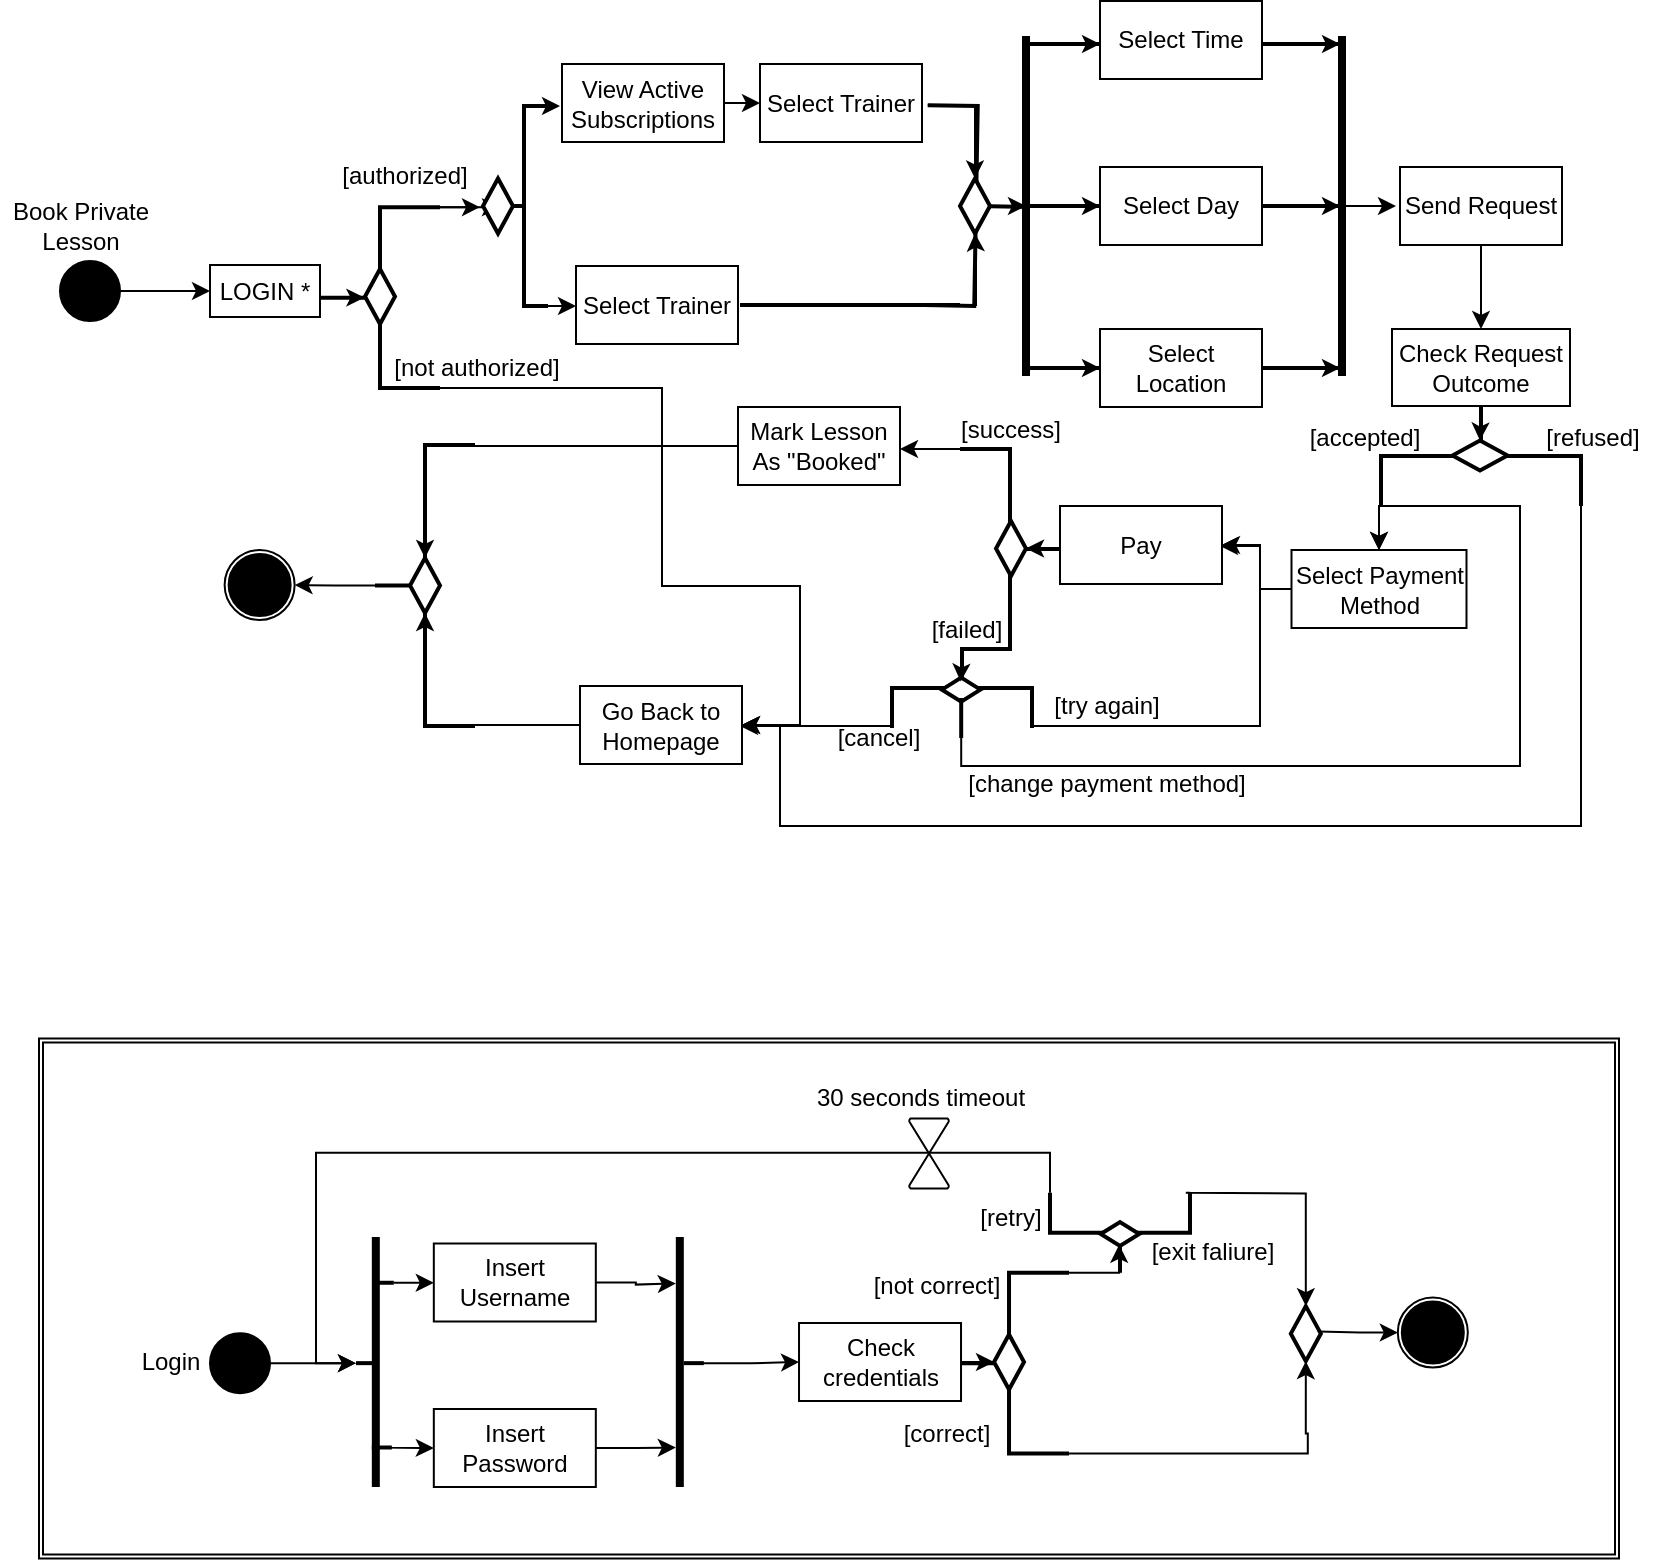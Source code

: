 <mxfile version="15.5.9" type="device"><diagram id="rHmSz1pbe5-wDQ74D6K8" name="Page-1"><mxGraphModel dx="1278" dy="539" grid="1" gridSize="10" guides="1" tooltips="1" connect="1" arrows="1" fold="1" page="1" pageScale="1" pageWidth="827" pageHeight="1169" math="0" shadow="0"><root><mxCell id="0"/><mxCell id="1" parent="0"/><mxCell id="dUTJIoX-e0hbmsVKS1jx-4" value="" style="edgeStyle=orthogonalEdgeStyle;rounded=0;orthogonalLoop=1;jettySize=auto;html=1;" edge="1" parent="1" source="dUTJIoX-e0hbmsVKS1jx-2" target="dUTJIoX-e0hbmsVKS1jx-3"><mxGeometry relative="1" as="geometry"/></mxCell><mxCell id="dUTJIoX-e0hbmsVKS1jx-2" value="" style="ellipse;shape=doubleEllipse;whiteSpace=wrap;html=1;aspect=fixed;fillColor=#000000;" vertex="1" parent="1"><mxGeometry x="30" y="277.5" width="30" height="30" as="geometry"/></mxCell><mxCell id="dUTJIoX-e0hbmsVKS1jx-3" value="LOGIN *" style="whiteSpace=wrap;html=1;fillColor=#FFFFFF;" vertex="1" parent="1"><mxGeometry x="105" y="279.5" width="55" height="26" as="geometry"/></mxCell><mxCell id="dUTJIoX-e0hbmsVKS1jx-5" value="Book Private&lt;br&gt;Lesson" style="text;html=1;align=center;verticalAlign=middle;resizable=0;points=[];autosize=1;strokeColor=none;fillColor=none;" vertex="1" parent="1"><mxGeometry y="245" width="80" height="30" as="geometry"/></mxCell><mxCell id="dUTJIoX-e0hbmsVKS1jx-127" style="edgeStyle=orthogonalEdgeStyle;rounded=0;orthogonalLoop=1;jettySize=auto;html=1;exitX=1;exitY=0;exitDx=0;exitDy=0;exitPerimeter=0;entryX=0;entryY=0.5;entryDx=0;entryDy=0;entryPerimeter=0;" edge="1" parent="1" source="dUTJIoX-e0hbmsVKS1jx-6" target="dUTJIoX-e0hbmsVKS1jx-20"><mxGeometry relative="1" as="geometry"/></mxCell><mxCell id="dUTJIoX-e0hbmsVKS1jx-129" style="edgeStyle=orthogonalEdgeStyle;rounded=0;orthogonalLoop=1;jettySize=auto;html=1;exitX=1;exitY=0;exitDx=0;exitDy=0;exitPerimeter=0;" edge="1" parent="1" source="dUTJIoX-e0hbmsVKS1jx-6"><mxGeometry relative="1" as="geometry"><mxPoint x="240" y="250.0" as="targetPoint"/></mxGeometry></mxCell><mxCell id="dUTJIoX-e0hbmsVKS1jx-6" value="" style="strokeWidth=2;html=1;shape=mxgraph.flowchart.annotation_2;align=left;labelPosition=right;pointerEvents=1;fillColor=#FFFFFF;" vertex="1" parent="1"><mxGeometry x="160" y="250.63" width="60" height="90.37" as="geometry"/></mxCell><mxCell id="dUTJIoX-e0hbmsVKS1jx-12" value="" style="strokeWidth=2;html=1;shape=mxgraph.flowchart.decision;whiteSpace=wrap;fillColor=#FFFFFF;" vertex="1" parent="1"><mxGeometry x="182.5" y="281.5" width="15" height="27.5" as="geometry"/></mxCell><mxCell id="dUTJIoX-e0hbmsVKS1jx-15" value="[not authorized]" style="text;html=1;align=center;verticalAlign=middle;resizable=0;points=[];autosize=1;strokeColor=none;fillColor=none;" vertex="1" parent="1"><mxGeometry x="188" y="320.75" width="100" height="20" as="geometry"/></mxCell><mxCell id="dUTJIoX-e0hbmsVKS1jx-16" value="[authorized]" style="text;html=1;align=center;verticalAlign=middle;resizable=0;points=[];autosize=1;strokeColor=none;fillColor=none;" vertex="1" parent="1"><mxGeometry x="161.5" y="225" width="80" height="20" as="geometry"/></mxCell><mxCell id="dUTJIoX-e0hbmsVKS1jx-25" style="edgeStyle=orthogonalEdgeStyle;rounded=0;orthogonalLoop=1;jettySize=auto;html=1;exitX=1;exitY=0.5;exitDx=0;exitDy=0;" edge="1" parent="1" source="dUTJIoX-e0hbmsVKS1jx-19"><mxGeometry relative="1" as="geometry"><mxPoint x="380" y="199" as="targetPoint"/></mxGeometry></mxCell><mxCell id="dUTJIoX-e0hbmsVKS1jx-19" value="View Active Subscriptions" style="whiteSpace=wrap;html=1;fillColor=#FFFFFF;" vertex="1" parent="1"><mxGeometry x="281" y="179" width="81" height="39" as="geometry"/></mxCell><mxCell id="dUTJIoX-e0hbmsVKS1jx-69" style="edgeStyle=orthogonalEdgeStyle;rounded=0;orthogonalLoop=1;jettySize=auto;html=1;exitX=1;exitY=1;exitDx=0;exitDy=0;exitPerimeter=0;entryX=0;entryY=0.5;entryDx=0;entryDy=0;" edge="1" parent="1" source="dUTJIoX-e0hbmsVKS1jx-20" target="dUTJIoX-e0hbmsVKS1jx-24"><mxGeometry relative="1" as="geometry"/></mxCell><mxCell id="dUTJIoX-e0hbmsVKS1jx-70" style="edgeStyle=orthogonalEdgeStyle;rounded=0;orthogonalLoop=1;jettySize=auto;html=1;exitX=1;exitY=0;exitDx=0;exitDy=0;exitPerimeter=0;" edge="1" parent="1" source="dUTJIoX-e0hbmsVKS1jx-20"><mxGeometry relative="1" as="geometry"><mxPoint x="280" y="200" as="targetPoint"/></mxGeometry></mxCell><mxCell id="dUTJIoX-e0hbmsVKS1jx-20" value="" style="strokeWidth=2;html=1;shape=mxgraph.flowchart.annotation_2;align=left;labelPosition=right;pointerEvents=1;fillColor=#FFFFFF;" vertex="1" parent="1"><mxGeometry x="250" y="200" width="24" height="100" as="geometry"/></mxCell><mxCell id="dUTJIoX-e0hbmsVKS1jx-23" value="" style="strokeWidth=2;html=1;shape=mxgraph.flowchart.decision;whiteSpace=wrap;fillColor=#FFFFFF;" vertex="1" parent="1"><mxGeometry x="241.5" y="236.25" width="15" height="27.5" as="geometry"/></mxCell><mxCell id="dUTJIoX-e0hbmsVKS1jx-24" value="Select Trainer" style="whiteSpace=wrap;html=1;fillColor=#FFFFFF;" vertex="1" parent="1"><mxGeometry x="288" y="280" width="81" height="39" as="geometry"/></mxCell><mxCell id="dUTJIoX-e0hbmsVKS1jx-27" value="Select Trainer" style="whiteSpace=wrap;html=1;fillColor=#FFFFFF;" vertex="1" parent="1"><mxGeometry x="380" y="179" width="81" height="39" as="geometry"/></mxCell><mxCell id="dUTJIoX-e0hbmsVKS1jx-98" style="edgeStyle=orthogonalEdgeStyle;rounded=0;orthogonalLoop=1;jettySize=auto;html=1;exitX=0.75;exitY=0.5;exitDx=0;exitDy=0;exitPerimeter=0;entryX=0.5;entryY=1;entryDx=0;entryDy=0;entryPerimeter=0;" edge="1" parent="1" source="dUTJIoX-e0hbmsVKS1jx-30" target="dUTJIoX-e0hbmsVKS1jx-32"><mxGeometry relative="1" as="geometry"><Array as="points"><mxPoint x="488" y="300"/><mxPoint x="488" y="275"/></Array></mxGeometry></mxCell><mxCell id="dUTJIoX-e0hbmsVKS1jx-30" value="" style="line;strokeWidth=2;html=1;fillColor=#FFFFFF;" vertex="1" parent="1"><mxGeometry x="370" y="294.5" width="110" height="10" as="geometry"/></mxCell><mxCell id="dUTJIoX-e0hbmsVKS1jx-96" style="edgeStyle=orthogonalEdgeStyle;rounded=0;orthogonalLoop=1;jettySize=auto;html=1;exitX=1;exitY=1;exitDx=0;exitDy=0;exitPerimeter=0;entryX=0.5;entryY=0;entryDx=0;entryDy=0;entryPerimeter=0;" edge="1" parent="1" source="dUTJIoX-e0hbmsVKS1jx-31" target="dUTJIoX-e0hbmsVKS1jx-32"><mxGeometry relative="1" as="geometry"><Array as="points"><mxPoint x="488" y="200"/></Array></mxGeometry></mxCell><mxCell id="dUTJIoX-e0hbmsVKS1jx-31" value="" style="strokeWidth=2;html=1;shape=mxgraph.flowchart.annotation_2;align=left;labelPosition=right;pointerEvents=1;fillColor=#FFFFFF;rotation=-179;" vertex="1" parent="1"><mxGeometry x="463" y="200" width="50" height="100" as="geometry"/></mxCell><mxCell id="dUTJIoX-e0hbmsVKS1jx-46" style="edgeStyle=orthogonalEdgeStyle;rounded=0;orthogonalLoop=1;jettySize=auto;html=1;exitX=1;exitY=0.5;exitDx=0;exitDy=0;exitPerimeter=0;entryX=0;entryY=0.5;entryDx=0;entryDy=0;entryPerimeter=0;" edge="1" parent="1" source="dUTJIoX-e0hbmsVKS1jx-32" target="dUTJIoX-e0hbmsVKS1jx-31"><mxGeometry relative="1" as="geometry"/></mxCell><mxCell id="dUTJIoX-e0hbmsVKS1jx-32" value="" style="strokeWidth=2;html=1;shape=mxgraph.flowchart.decision;whiteSpace=wrap;fillColor=#FFFFFF;" vertex="1" parent="1"><mxGeometry x="480" y="236.25" width="15" height="27.5" as="geometry"/></mxCell><mxCell id="dUTJIoX-e0hbmsVKS1jx-33" value="" style="line;strokeWidth=4;direction=south;html=1;perimeter=backbonePerimeter;points=[];outlineConnect=0;fillColor=#FFFFFF;" vertex="1" parent="1"><mxGeometry x="508" y="165" width="10" height="170" as="geometry"/></mxCell><mxCell id="dUTJIoX-e0hbmsVKS1jx-36" value="" style="line;strokeWidth=2;html=1;fillColor=#FFFFFF;" vertex="1" parent="1"><mxGeometry x="511" y="164" width="39" height="10" as="geometry"/></mxCell><mxCell id="dUTJIoX-e0hbmsVKS1jx-37" value="" style="line;strokeWidth=2;html=1;fillColor=#FFFFFF;" vertex="1" parent="1"><mxGeometry x="511" y="326" width="39" height="10" as="geometry"/></mxCell><mxCell id="dUTJIoX-e0hbmsVKS1jx-38" value="" style="line;strokeWidth=2;html=1;fillColor=#FFFFFF;" vertex="1" parent="1"><mxGeometry x="514" y="245" width="36" height="10" as="geometry"/></mxCell><mxCell id="dUTJIoX-e0hbmsVKS1jx-39" value="Select Time" style="whiteSpace=wrap;html=1;fillColor=#FFFFFF;" vertex="1" parent="1"><mxGeometry x="550" y="147.5" width="81" height="39" as="geometry"/></mxCell><mxCell id="dUTJIoX-e0hbmsVKS1jx-183" style="edgeStyle=orthogonalEdgeStyle;rounded=0;orthogonalLoop=1;jettySize=auto;html=1;exitX=1;exitY=0.5;exitDx=0;exitDy=0;entryX=1;entryY=0.5;entryDx=0;entryDy=0;entryPerimeter=0;" edge="1" parent="1" source="dUTJIoX-e0hbmsVKS1jx-40" target="dUTJIoX-e0hbmsVKS1jx-43"><mxGeometry relative="1" as="geometry"/></mxCell><mxCell id="dUTJIoX-e0hbmsVKS1jx-40" value="Select Day" style="whiteSpace=wrap;html=1;fillColor=#FFFFFF;" vertex="1" parent="1"><mxGeometry x="550" y="230.5" width="81" height="39" as="geometry"/></mxCell><mxCell id="dUTJIoX-e0hbmsVKS1jx-182" style="edgeStyle=orthogonalEdgeStyle;rounded=0;orthogonalLoop=1;jettySize=auto;html=1;exitX=1;exitY=0.5;exitDx=0;exitDy=0;entryX=1;entryY=0.5;entryDx=0;entryDy=0;entryPerimeter=0;" edge="1" parent="1" source="dUTJIoX-e0hbmsVKS1jx-41" target="dUTJIoX-e0hbmsVKS1jx-44"><mxGeometry relative="1" as="geometry"/></mxCell><mxCell id="dUTJIoX-e0hbmsVKS1jx-41" value="Select&lt;br&gt;Location" style="whiteSpace=wrap;html=1;fillColor=#FFFFFF;" vertex="1" parent="1"><mxGeometry x="550" y="311.5" width="81" height="39" as="geometry"/></mxCell><mxCell id="dUTJIoX-e0hbmsVKS1jx-42" value="" style="line;strokeWidth=2;html=1;fillColor=#FFFFFF;" vertex="1" parent="1"><mxGeometry x="631" y="164" width="39" height="10" as="geometry"/></mxCell><mxCell id="dUTJIoX-e0hbmsVKS1jx-43" value="" style="line;strokeWidth=2;html=1;fillColor=#FFFFFF;" vertex="1" parent="1"><mxGeometry x="631" y="245" width="39" height="10" as="geometry"/></mxCell><mxCell id="dUTJIoX-e0hbmsVKS1jx-44" value="" style="line;strokeWidth=2;html=1;fillColor=#FFFFFF;" vertex="1" parent="1"><mxGeometry x="631" y="326" width="39" height="10" as="geometry"/></mxCell><mxCell id="dUTJIoX-e0hbmsVKS1jx-48" value="" style="edgeStyle=orthogonalEdgeStyle;rounded=0;orthogonalLoop=1;jettySize=auto;html=1;" edge="1" parent="1" source="dUTJIoX-e0hbmsVKS1jx-45"><mxGeometry relative="1" as="geometry"><mxPoint x="698" y="250" as="targetPoint"/></mxGeometry></mxCell><mxCell id="dUTJIoX-e0hbmsVKS1jx-45" value="" style="line;strokeWidth=4;direction=south;html=1;perimeter=backbonePerimeter;points=[];outlineConnect=0;fillColor=#FFFFFF;" vertex="1" parent="1"><mxGeometry x="666" y="165" width="10" height="170" as="geometry"/></mxCell><mxCell id="dUTJIoX-e0hbmsVKS1jx-52" style="edgeStyle=orthogonalEdgeStyle;rounded=0;orthogonalLoop=1;jettySize=auto;html=1;exitX=0.5;exitY=1;exitDx=0;exitDy=0;entryX=0.5;entryY=0;entryDx=0;entryDy=0;" edge="1" parent="1" source="dUTJIoX-e0hbmsVKS1jx-49" target="dUTJIoX-e0hbmsVKS1jx-51"><mxGeometry relative="1" as="geometry"/></mxCell><mxCell id="dUTJIoX-e0hbmsVKS1jx-49" value="Send Request" style="whiteSpace=wrap;html=1;fillColor=#FFFFFF;" vertex="1" parent="1"><mxGeometry x="700" y="230.5" width="81" height="39" as="geometry"/></mxCell><mxCell id="dUTJIoX-e0hbmsVKS1jx-51" value="Check Request Outcome" style="whiteSpace=wrap;html=1;fillColor=#FFFFFF;" vertex="1" parent="1"><mxGeometry x="696" y="311.5" width="89" height="38.5" as="geometry"/></mxCell><mxCell id="dUTJIoX-e0hbmsVKS1jx-90" style="edgeStyle=orthogonalEdgeStyle;rounded=0;orthogonalLoop=1;jettySize=auto;html=1;exitX=1;exitY=0;exitDx=0;exitDy=0;exitPerimeter=0;entryX=1;entryY=0.5;entryDx=0;entryDy=0;" edge="1" parent="1" source="dUTJIoX-e0hbmsVKS1jx-53" target="dUTJIoX-e0hbmsVKS1jx-85"><mxGeometry relative="1" as="geometry"><Array as="points"><mxPoint x="791" y="560"/><mxPoint x="390" y="560"/><mxPoint x="390" y="510"/></Array></mxGeometry></mxCell><mxCell id="dUTJIoX-e0hbmsVKS1jx-100" style="edgeStyle=orthogonalEdgeStyle;rounded=0;orthogonalLoop=1;jettySize=auto;html=1;exitX=0;exitY=0.5;exitDx=0;exitDy=0;exitPerimeter=0;entryX=0;entryY=0.5;entryDx=0;entryDy=0;entryPerimeter=0;" edge="1" parent="1" source="dUTJIoX-e0hbmsVKS1jx-53" target="dUTJIoX-e0hbmsVKS1jx-54"><mxGeometry relative="1" as="geometry"/></mxCell><mxCell id="dUTJIoX-e0hbmsVKS1jx-174" style="edgeStyle=orthogonalEdgeStyle;rounded=0;orthogonalLoop=1;jettySize=auto;html=1;exitX=1;exitY=1;exitDx=0;exitDy=0;exitPerimeter=0;entryX=0.5;entryY=0;entryDx=0;entryDy=0;" edge="1" parent="1" source="dUTJIoX-e0hbmsVKS1jx-53" target="dUTJIoX-e0hbmsVKS1jx-60"><mxGeometry relative="1" as="geometry"><mxPoint x="680" y="410" as="targetPoint"/></mxGeometry></mxCell><mxCell id="dUTJIoX-e0hbmsVKS1jx-53" value="" style="strokeWidth=2;html=1;shape=mxgraph.flowchart.annotation_2;align=left;labelPosition=right;pointerEvents=1;fillColor=#FFFFFF;rotation=90;" vertex="1" parent="1"><mxGeometry x="715.5" y="325" width="50" height="100" as="geometry"/></mxCell><mxCell id="dUTJIoX-e0hbmsVKS1jx-54" value="" style="strokeWidth=2;html=1;shape=mxgraph.flowchart.decision;whiteSpace=wrap;fillColor=#FFFFFF;rotation=90;" vertex="1" parent="1"><mxGeometry x="732.5" y="361" width="15" height="27.5" as="geometry"/></mxCell><mxCell id="dUTJIoX-e0hbmsVKS1jx-56" value="[accepted]" style="text;html=1;align=center;verticalAlign=middle;resizable=0;points=[];autosize=1;strokeColor=none;fillColor=none;" vertex="1" parent="1"><mxGeometry x="647" y="356" width="70" height="20" as="geometry"/></mxCell><mxCell id="dUTJIoX-e0hbmsVKS1jx-57" value="[refused]" style="text;html=1;align=center;verticalAlign=middle;resizable=0;points=[];autosize=1;strokeColor=none;fillColor=none;" vertex="1" parent="1"><mxGeometry x="765.5" y="356" width="60" height="20" as="geometry"/></mxCell><mxCell id="dUTJIoX-e0hbmsVKS1jx-61" style="edgeStyle=orthogonalEdgeStyle;rounded=0;orthogonalLoop=1;jettySize=auto;html=1;exitX=0;exitY=0.5;exitDx=0;exitDy=0;" edge="1" parent="1" source="dUTJIoX-e0hbmsVKS1jx-60"><mxGeometry relative="1" as="geometry"><mxPoint x="610" y="420" as="targetPoint"/><Array as="points"><mxPoint x="630" y="442"/><mxPoint x="630" y="420"/></Array></mxGeometry></mxCell><mxCell id="dUTJIoX-e0hbmsVKS1jx-60" value="Select Payment Method" style="whiteSpace=wrap;html=1;fillColor=#FFFFFF;" vertex="1" parent="1"><mxGeometry x="645.75" y="422" width="87.5" height="39" as="geometry"/></mxCell><mxCell id="dUTJIoX-e0hbmsVKS1jx-99" style="edgeStyle=orthogonalEdgeStyle;rounded=0;orthogonalLoop=1;jettySize=auto;html=1;exitX=0;exitY=0.5;exitDx=0;exitDy=0;entryX=0;entryY=0.5;entryDx=0;entryDy=0;entryPerimeter=0;" edge="1" parent="1" source="dUTJIoX-e0hbmsVKS1jx-62" target="dUTJIoX-e0hbmsVKS1jx-64"><mxGeometry relative="1" as="geometry"><Array as="points"><mxPoint x="530" y="421"/></Array></mxGeometry></mxCell><mxCell id="dUTJIoX-e0hbmsVKS1jx-62" value="Pay" style="whiteSpace=wrap;html=1;fillColor=#FFFFFF;" vertex="1" parent="1"><mxGeometry x="530" y="400" width="81" height="39" as="geometry"/></mxCell><mxCell id="dUTJIoX-e0hbmsVKS1jx-68" style="edgeStyle=orthogonalEdgeStyle;rounded=0;orthogonalLoop=1;jettySize=auto;html=1;exitX=1;exitY=0;exitDx=0;exitDy=0;exitPerimeter=0;entryX=1;entryY=0.5;entryDx=0;entryDy=0;" edge="1" parent="1" source="dUTJIoX-e0hbmsVKS1jx-75" target="dUTJIoX-e0hbmsVKS1jx-62"><mxGeometry relative="1" as="geometry"><Array as="points"><mxPoint x="516" y="510"/><mxPoint x="630" y="510"/><mxPoint x="630" y="420"/></Array></mxGeometry></mxCell><mxCell id="dUTJIoX-e0hbmsVKS1jx-83" style="edgeStyle=orthogonalEdgeStyle;rounded=0;orthogonalLoop=1;jettySize=auto;html=1;exitX=1;exitY=1;exitDx=0;exitDy=0;exitPerimeter=0;" edge="1" parent="1" source="dUTJIoX-e0hbmsVKS1jx-63"><mxGeometry relative="1" as="geometry"><mxPoint x="450" y="372" as="targetPoint"/></mxGeometry></mxCell><mxCell id="dUTJIoX-e0hbmsVKS1jx-63" value="" style="strokeWidth=2;html=1;shape=mxgraph.flowchart.annotation_2;align=left;labelPosition=right;pointerEvents=1;fillColor=#FFFFFF;rotation=-180;" vertex="1" parent="1"><mxGeometry x="480" y="371.5" width="50" height="100" as="geometry"/></mxCell><mxCell id="dUTJIoX-e0hbmsVKS1jx-64" value="" style="strokeWidth=2;html=1;shape=mxgraph.flowchart.decision;whiteSpace=wrap;fillColor=#FFFFFF;rotation=-180;" vertex="1" parent="1"><mxGeometry x="498" y="407.5" width="15" height="27.5" as="geometry"/></mxCell><mxCell id="dUTJIoX-e0hbmsVKS1jx-66" value="[success]" style="text;html=1;align=center;verticalAlign=middle;resizable=0;points=[];autosize=1;strokeColor=none;fillColor=none;" vertex="1" parent="1"><mxGeometry x="470" y="351.5" width="70" height="20" as="geometry"/></mxCell><mxCell id="dUTJIoX-e0hbmsVKS1jx-67" value="[failed]" style="text;html=1;align=center;verticalAlign=middle;resizable=0;points=[];autosize=1;strokeColor=none;fillColor=none;" vertex="1" parent="1"><mxGeometry x="458" y="451.5" width="50" height="20" as="geometry"/></mxCell><mxCell id="dUTJIoX-e0hbmsVKS1jx-71" style="edgeStyle=orthogonalEdgeStyle;rounded=0;orthogonalLoop=1;jettySize=auto;html=1;exitX=0;exitY=0.5;exitDx=0;exitDy=0;exitPerimeter=0;entryX=1;entryY=0.5;entryDx=0;entryDy=0;" edge="1" parent="1" target="dUTJIoX-e0hbmsVKS1jx-85"><mxGeometry relative="1" as="geometry"><mxPoint x="220" y="341" as="sourcePoint"/><mxPoint x="233.4" y="340.4" as="targetPoint"/><Array as="points"><mxPoint x="331" y="341"/><mxPoint x="331" y="440"/><mxPoint x="400" y="440"/><mxPoint x="400" y="510"/></Array></mxGeometry></mxCell><mxCell id="dUTJIoX-e0hbmsVKS1jx-72" style="edgeStyle=orthogonalEdgeStyle;rounded=0;orthogonalLoop=1;jettySize=auto;html=1;exitX=0.75;exitY=0.5;exitDx=0;exitDy=0;exitPerimeter=0;entryX=1;entryY=0.5;entryDx=0;entryDy=0;entryPerimeter=0;" edge="1" parent="1" source="dUTJIoX-e0hbmsVKS1jx-36" target="dUTJIoX-e0hbmsVKS1jx-36"><mxGeometry relative="1" as="geometry"/></mxCell><mxCell id="dUTJIoX-e0hbmsVKS1jx-73" style="edgeStyle=orthogonalEdgeStyle;rounded=0;orthogonalLoop=1;jettySize=auto;html=1;exitX=0.75;exitY=0.5;exitDx=0;exitDy=0;exitPerimeter=0;entryX=1;entryY=0.5;entryDx=0;entryDy=0;entryPerimeter=0;" edge="1" parent="1" source="dUTJIoX-e0hbmsVKS1jx-38" target="dUTJIoX-e0hbmsVKS1jx-38"><mxGeometry relative="1" as="geometry"/></mxCell><mxCell id="dUTJIoX-e0hbmsVKS1jx-74" style="edgeStyle=orthogonalEdgeStyle;rounded=0;orthogonalLoop=1;jettySize=auto;html=1;exitX=0.75;exitY=0.5;exitDx=0;exitDy=0;exitPerimeter=0;entryX=1;entryY=0.5;entryDx=0;entryDy=0;entryPerimeter=0;" edge="1" parent="1" source="dUTJIoX-e0hbmsVKS1jx-37" target="dUTJIoX-e0hbmsVKS1jx-37"><mxGeometry relative="1" as="geometry"/></mxCell><mxCell id="dUTJIoX-e0hbmsVKS1jx-77" value="" style="group;rotation=-90;" vertex="1" connectable="0" parent="1"><mxGeometry x="453" y="470" width="40" height="70" as="geometry"/></mxCell><mxCell id="dUTJIoX-e0hbmsVKS1jx-75" value="" style="strokeWidth=2;html=1;shape=mxgraph.flowchart.annotation_2;align=left;labelPosition=right;pointerEvents=1;fillColor=#FFFFFF;rotation=-270;" vertex="1" parent="dUTJIoX-e0hbmsVKS1jx-77"><mxGeometry x="8" y="-14" width="40" height="70" as="geometry"/></mxCell><mxCell id="dUTJIoX-e0hbmsVKS1jx-76" value="" style="strokeWidth=2;html=1;shape=mxgraph.flowchart.decision;whiteSpace=wrap;fillColor=#FFFFFF;rotation=-270;" vertex="1" parent="dUTJIoX-e0hbmsVKS1jx-77"><mxGeometry x="21.6" y="12.2" width="12" height="19.25" as="geometry"/></mxCell><mxCell id="dUTJIoX-e0hbmsVKS1jx-79" value="" style="line;strokeWidth=2;direction=south;html=1;fillColor=#FFFFFF;" vertex="1" parent="dUTJIoX-e0hbmsVKS1jx-77"><mxGeometry x="22.6" y="26" width="10" height="20" as="geometry"/></mxCell><mxCell id="dUTJIoX-e0hbmsVKS1jx-91" value="[cancel]" style="text;html=1;align=center;verticalAlign=middle;resizable=0;points=[];autosize=1;strokeColor=none;fillColor=none;" vertex="1" parent="dUTJIoX-e0hbmsVKS1jx-77"><mxGeometry x="-44" y="36" width="60" height="20" as="geometry"/></mxCell><mxCell id="dUTJIoX-e0hbmsVKS1jx-176" style="edgeStyle=orthogonalEdgeStyle;rounded=0;orthogonalLoop=1;jettySize=auto;html=1;exitX=0;exitY=0.5;exitDx=0;exitDy=0;exitPerimeter=0;entryX=0.42;entryY=0.509;entryDx=0;entryDy=0;entryPerimeter=0;" edge="1" parent="dUTJIoX-e0hbmsVKS1jx-77" source="dUTJIoX-e0hbmsVKS1jx-75" target="dUTJIoX-e0hbmsVKS1jx-75"><mxGeometry relative="1" as="geometry"/></mxCell><mxCell id="dUTJIoX-e0hbmsVKS1jx-78" value="[try again]" style="text;html=1;align=center;verticalAlign=middle;resizable=0;points=[];autosize=1;strokeColor=none;fillColor=none;" vertex="1" parent="1"><mxGeometry x="518" y="490" width="70" height="20" as="geometry"/></mxCell><mxCell id="dUTJIoX-e0hbmsVKS1jx-80" style="edgeStyle=orthogonalEdgeStyle;rounded=0;orthogonalLoop=1;jettySize=auto;html=1;exitX=1;exitY=0.5;exitDx=0;exitDy=0;exitPerimeter=0;entryX=0.5;entryY=0;entryDx=0;entryDy=0;" edge="1" parent="1" source="dUTJIoX-e0hbmsVKS1jx-79" target="dUTJIoX-e0hbmsVKS1jx-60"><mxGeometry relative="1" as="geometry"><mxPoint x="690" y="440" as="targetPoint"/><Array as="points"><mxPoint x="481" y="530"/><mxPoint x="760" y="530"/><mxPoint x="760" y="400"/><mxPoint x="690" y="400"/></Array></mxGeometry></mxCell><mxCell id="dUTJIoX-e0hbmsVKS1jx-81" value="[change payment method]" style="text;html=1;align=center;verticalAlign=middle;resizable=0;points=[];autosize=1;strokeColor=none;fillColor=none;" vertex="1" parent="1"><mxGeometry x="478" y="529" width="150" height="20" as="geometry"/></mxCell><mxCell id="dUTJIoX-e0hbmsVKS1jx-82" style="edgeStyle=orthogonalEdgeStyle;rounded=0;orthogonalLoop=1;jettySize=auto;html=1;exitX=1;exitY=1;exitDx=0;exitDy=0;exitPerimeter=0;" edge="1" parent="1" source="dUTJIoX-e0hbmsVKS1jx-75"><mxGeometry relative="1" as="geometry"><mxPoint x="370" y="510" as="targetPoint"/><Array as="points"><mxPoint x="446" y="510"/></Array></mxGeometry></mxCell><mxCell id="dUTJIoX-e0hbmsVKS1jx-93" style="edgeStyle=orthogonalEdgeStyle;rounded=0;orthogonalLoop=1;jettySize=auto;html=1;exitX=0;exitY=0.5;exitDx=0;exitDy=0;entryX=0.5;entryY=0;entryDx=0;entryDy=0;entryPerimeter=0;" edge="1" parent="1" source="dUTJIoX-e0hbmsVKS1jx-84" target="dUTJIoX-e0hbmsVKS1jx-95"><mxGeometry relative="1" as="geometry"><Array as="points"><mxPoint x="213" y="370"/></Array></mxGeometry></mxCell><mxCell id="dUTJIoX-e0hbmsVKS1jx-84" value="Mark Lesson As &quot;Booked&quot;" style="whiteSpace=wrap;html=1;fillColor=#FFFFFF;" vertex="1" parent="1"><mxGeometry x="369" y="350.5" width="81" height="39" as="geometry"/></mxCell><mxCell id="dUTJIoX-e0hbmsVKS1jx-94" style="edgeStyle=orthogonalEdgeStyle;rounded=0;orthogonalLoop=1;jettySize=auto;html=1;exitX=0;exitY=0.5;exitDx=0;exitDy=0;entryX=0.5;entryY=1;entryDx=0;entryDy=0;entryPerimeter=0;" edge="1" parent="1" source="dUTJIoX-e0hbmsVKS1jx-85" target="dUTJIoX-e0hbmsVKS1jx-95"><mxGeometry relative="1" as="geometry"><Array as="points"><mxPoint x="213" y="510"/></Array></mxGeometry></mxCell><mxCell id="dUTJIoX-e0hbmsVKS1jx-85" value="Go Back to Homepage" style="whiteSpace=wrap;html=1;fillColor=#FFFFFF;" vertex="1" parent="1"><mxGeometry x="290" y="490" width="81" height="39" as="geometry"/></mxCell><mxCell id="dUTJIoX-e0hbmsVKS1jx-102" style="edgeStyle=orthogonalEdgeStyle;rounded=0;orthogonalLoop=1;jettySize=auto;html=1;exitX=0;exitY=0.5;exitDx=0;exitDy=0;exitPerimeter=0;" edge="1" parent="1" source="dUTJIoX-e0hbmsVKS1jx-92" target="dUTJIoX-e0hbmsVKS1jx-103"><mxGeometry relative="1" as="geometry"><mxPoint x="160" y="440" as="targetPoint"/></mxGeometry></mxCell><mxCell id="dUTJIoX-e0hbmsVKS1jx-92" value="" style="strokeWidth=2;html=1;shape=mxgraph.flowchart.annotation_2;align=left;labelPosition=right;pointerEvents=1;fillColor=#FFFFFF;" vertex="1" parent="1"><mxGeometry x="187.5" y="369.5" width="50" height="140.5" as="geometry"/></mxCell><mxCell id="dUTJIoX-e0hbmsVKS1jx-95" value="" style="strokeWidth=2;html=1;shape=mxgraph.flowchart.decision;whiteSpace=wrap;fillColor=#FFFFFF;" vertex="1" parent="1"><mxGeometry x="205" y="426" width="15" height="27.5" as="geometry"/></mxCell><mxCell id="dUTJIoX-e0hbmsVKS1jx-101" style="edgeStyle=orthogonalEdgeStyle;rounded=0;orthogonalLoop=1;jettySize=auto;html=1;exitX=0;exitY=0.5;exitDx=0;exitDy=0;exitPerimeter=0;entryX=0.37;entryY=0.489;entryDx=0;entryDy=0;entryPerimeter=0;" edge="1" parent="1" source="dUTJIoX-e0hbmsVKS1jx-6" target="dUTJIoX-e0hbmsVKS1jx-6"><mxGeometry relative="1" as="geometry"/></mxCell><mxCell id="dUTJIoX-e0hbmsVKS1jx-105" value="" style="group" vertex="1" connectable="0" parent="1"><mxGeometry x="112.32" y="422" width="35" height="35" as="geometry"/></mxCell><mxCell id="dUTJIoX-e0hbmsVKS1jx-103" value="" style="ellipse;shape=doubleEllipse;whiteSpace=wrap;html=1;aspect=fixed;fillColor=#FFFFFF;" vertex="1" parent="dUTJIoX-e0hbmsVKS1jx-105"><mxGeometry width="35" height="35" as="geometry"/></mxCell><mxCell id="dUTJIoX-e0hbmsVKS1jx-104" value="" style="ellipse;shape=doubleEllipse;whiteSpace=wrap;html=1;aspect=fixed;fillColor=#000000;" vertex="1" parent="dUTJIoX-e0hbmsVKS1jx-105"><mxGeometry x="2" y="2" width="31" height="31" as="geometry"/></mxCell><mxCell id="dUTJIoX-e0hbmsVKS1jx-106" value="" style="shape=ext;double=1;rounded=0;whiteSpace=wrap;html=1;fillColor=#FFFFFF;" vertex="1" parent="1"><mxGeometry x="19.5" y="666.25" width="790" height="260" as="geometry"/></mxCell><mxCell id="dUTJIoX-e0hbmsVKS1jx-121" style="edgeStyle=orthogonalEdgeStyle;rounded=0;orthogonalLoop=1;jettySize=auto;html=1;exitX=1;exitY=0.5;exitDx=0;exitDy=0;entryX=0;entryY=0.5;entryDx=0;entryDy=0;entryPerimeter=0;" edge="1" parent="1" source="dUTJIoX-e0hbmsVKS1jx-110" target="dUTJIoX-e0hbmsVKS1jx-175"><mxGeometry relative="1" as="geometry"><mxPoint x="183.89" y="828.432" as="targetPoint"/></mxGeometry></mxCell><mxCell id="dUTJIoX-e0hbmsVKS1jx-110" value="" style="ellipse;shape=doubleEllipse;whiteSpace=wrap;html=1;aspect=fixed;fillColor=#000000;" vertex="1" parent="1"><mxGeometry x="105" y="813.57" width="30" height="30" as="geometry"/></mxCell><mxCell id="dUTJIoX-e0hbmsVKS1jx-111" value="Login" style="text;html=1;align=center;verticalAlign=middle;resizable=0;points=[];autosize=1;strokeColor=none;fillColor=none;" vertex="1" parent="1"><mxGeometry x="60" y="818" width="50" height="20" as="geometry"/></mxCell><mxCell id="dUTJIoX-e0hbmsVKS1jx-162" style="edgeStyle=orthogonalEdgeStyle;rounded=0;orthogonalLoop=1;jettySize=auto;html=1;exitX=1;exitY=0;exitDx=0;exitDy=0;exitPerimeter=0;entryX=0.35;entryY=0.494;entryDx=0;entryDy=0;entryPerimeter=0;" edge="1" parent="1" source="dUTJIoX-e0hbmsVKS1jx-114" target="dUTJIoX-e0hbmsVKS1jx-155"><mxGeometry relative="1" as="geometry"/></mxCell><mxCell id="dUTJIoX-e0hbmsVKS1jx-114" value="" style="strokeWidth=2;html=1;shape=mxgraph.flowchart.annotation_2;align=left;labelPosition=right;pointerEvents=1;fillColor=#FFFFFF;" vertex="1" parent="1"><mxGeometry x="474.51" y="783.38" width="60" height="90.37" as="geometry"/></mxCell><mxCell id="dUTJIoX-e0hbmsVKS1jx-115" value="" style="strokeWidth=2;html=1;shape=mxgraph.flowchart.decision;whiteSpace=wrap;fillColor=#FFFFFF;" vertex="1" parent="1"><mxGeometry x="497.01" y="814.25" width="15" height="27.5" as="geometry"/></mxCell><mxCell id="dUTJIoX-e0hbmsVKS1jx-116" value="" style="verticalLabelPosition=bottom;verticalAlign=top;html=1;shape=mxgraph.flowchart.collate;fillColor=#FFFFFF;rotation=0;" vertex="1" parent="1"><mxGeometry x="454.51" y="706.25" width="20" height="35" as="geometry"/></mxCell><mxCell id="dUTJIoX-e0hbmsVKS1jx-117" value="[correct]" style="text;html=1;align=center;verticalAlign=middle;resizable=0;points=[];autosize=1;strokeColor=none;fillColor=none;" vertex="1" parent="1"><mxGeometry x="443" y="853.75" width="60" height="20" as="geometry"/></mxCell><mxCell id="dUTJIoX-e0hbmsVKS1jx-118" value="30 seconds timeout" style="text;html=1;align=center;verticalAlign=middle;resizable=0;points=[];autosize=1;strokeColor=none;fillColor=none;" vertex="1" parent="1"><mxGeometry x="399.51" y="686.25" width="120" height="20" as="geometry"/></mxCell><mxCell id="dUTJIoX-e0hbmsVKS1jx-131" style="edgeStyle=orthogonalEdgeStyle;rounded=0;orthogonalLoop=1;jettySize=auto;html=1;exitX=1;exitY=0.5;exitDx=0;exitDy=0;entryX=0;entryY=0.5;entryDx=0;entryDy=0;entryPerimeter=0;" edge="1" parent="1" source="dUTJIoX-e0hbmsVKS1jx-130" target="dUTJIoX-e0hbmsVKS1jx-115"><mxGeometry relative="1" as="geometry"/></mxCell><mxCell id="dUTJIoX-e0hbmsVKS1jx-130" value="Check credentials" style="whiteSpace=wrap;html=1;fillColor=#FFFFFF;" vertex="1" parent="1"><mxGeometry x="399.51" y="808.5" width="81" height="39" as="geometry"/></mxCell><mxCell id="dUTJIoX-e0hbmsVKS1jx-132" value="[not correct]" style="text;html=1;align=center;verticalAlign=middle;resizable=0;points=[];autosize=1;strokeColor=none;fillColor=none;" vertex="1" parent="1"><mxGeometry x="428" y="780" width="80" height="20" as="geometry"/></mxCell><mxCell id="dUTJIoX-e0hbmsVKS1jx-133" value="" style="line;strokeWidth=4;direction=south;html=1;perimeter=backbonePerimeter;points=[];outlineConnect=0;fillColor=#FFFFFF;" vertex="1" parent="1"><mxGeometry x="182.91" y="765.5" width="10" height="125" as="geometry"/></mxCell><mxCell id="dUTJIoX-e0hbmsVKS1jx-134" value="" style="line;strokeWidth=4;direction=south;html=1;perimeter=backbonePerimeter;points=[];outlineConnect=0;fillColor=#FFFFFF;" vertex="1" parent="1"><mxGeometry x="334.91" y="765.5" width="10" height="125" as="geometry"/></mxCell><mxCell id="dUTJIoX-e0hbmsVKS1jx-138" style="edgeStyle=orthogonalEdgeStyle;rounded=0;orthogonalLoop=1;jettySize=auto;html=1;exitX=0.75;exitY=0.5;exitDx=0;exitDy=0;exitPerimeter=0;" edge="1" parent="1" source="dUTJIoX-e0hbmsVKS1jx-137" target="dUTJIoX-e0hbmsVKS1jx-130"><mxGeometry relative="1" as="geometry"/></mxCell><mxCell id="dUTJIoX-e0hbmsVKS1jx-137" value="" style="line;strokeWidth=2;html=1;fillColor=#FFFFFF;" vertex="1" parent="1"><mxGeometry x="341.91" y="823.57" width="10" height="10" as="geometry"/></mxCell><mxCell id="dUTJIoX-e0hbmsVKS1jx-143" style="edgeStyle=orthogonalEdgeStyle;rounded=0;orthogonalLoop=1;jettySize=auto;html=1;exitX=1;exitY=0.5;exitDx=0;exitDy=0;exitPerimeter=0;entryX=0;entryY=0.5;entryDx=0;entryDy=0;" edge="1" parent="1" source="dUTJIoX-e0hbmsVKS1jx-139" target="dUTJIoX-e0hbmsVKS1jx-141"><mxGeometry relative="1" as="geometry"/></mxCell><mxCell id="dUTJIoX-e0hbmsVKS1jx-139" value="" style="line;strokeWidth=2;html=1;fillColor=#FFFFFF;" vertex="1" parent="1"><mxGeometry x="186.91" y="783.38" width="10" height="10" as="geometry"/></mxCell><mxCell id="dUTJIoX-e0hbmsVKS1jx-144" style="edgeStyle=orthogonalEdgeStyle;rounded=0;orthogonalLoop=1;jettySize=auto;html=1;exitX=0.75;exitY=0.5;exitDx=0;exitDy=0;exitPerimeter=0;entryX=0;entryY=0.5;entryDx=0;entryDy=0;" edge="1" parent="1" source="dUTJIoX-e0hbmsVKS1jx-140" target="dUTJIoX-e0hbmsVKS1jx-142"><mxGeometry relative="1" as="geometry"><Array as="points"><mxPoint x="190.91" y="870.75"/></Array></mxGeometry></mxCell><mxCell id="dUTJIoX-e0hbmsVKS1jx-140" value="" style="line;strokeWidth=2;html=1;fillColor=#FFFFFF;" vertex="1" parent="1"><mxGeometry x="185.91" y="865.75" width="10" height="10" as="geometry"/></mxCell><mxCell id="dUTJIoX-e0hbmsVKS1jx-145" style="edgeStyle=orthogonalEdgeStyle;rounded=0;orthogonalLoop=1;jettySize=auto;html=1;exitX=1;exitY=0.5;exitDx=0;exitDy=0;" edge="1" parent="1" source="dUTJIoX-e0hbmsVKS1jx-141"><mxGeometry relative="1" as="geometry"><mxPoint x="337.91" y="788.75" as="targetPoint"/></mxGeometry></mxCell><mxCell id="dUTJIoX-e0hbmsVKS1jx-141" value="Insert Username" style="whiteSpace=wrap;html=1;fillColor=#FFFFFF;" vertex="1" parent="1"><mxGeometry x="216.91" y="768.75" width="81" height="39" as="geometry"/></mxCell><mxCell id="dUTJIoX-e0hbmsVKS1jx-149" style="edgeStyle=orthogonalEdgeStyle;rounded=0;orthogonalLoop=1;jettySize=auto;html=1;exitX=1;exitY=0.5;exitDx=0;exitDy=0;" edge="1" parent="1" source="dUTJIoX-e0hbmsVKS1jx-142"><mxGeometry relative="1" as="geometry"><mxPoint x="337.91" y="870.75" as="targetPoint"/></mxGeometry></mxCell><mxCell id="dUTJIoX-e0hbmsVKS1jx-142" value="Insert Password" style="whiteSpace=wrap;html=1;fillColor=#FFFFFF;" vertex="1" parent="1"><mxGeometry x="216.91" y="851.5" width="81" height="39" as="geometry"/></mxCell><mxCell id="dUTJIoX-e0hbmsVKS1jx-161" style="edgeStyle=orthogonalEdgeStyle;rounded=0;orthogonalLoop=1;jettySize=auto;html=1;exitX=1;exitY=0;exitDx=0;exitDy=0;exitPerimeter=0;entryX=0;entryY=0.5;entryDx=0;entryDy=0;entryPerimeter=0;" edge="1" parent="1" source="dUTJIoX-e0hbmsVKS1jx-155" target="dUTJIoX-e0hbmsVKS1jx-175"><mxGeometry relative="1" as="geometry"><mxPoint x="140" y="743" as="targetPoint"/></mxGeometry></mxCell><mxCell id="dUTJIoX-e0hbmsVKS1jx-164" style="edgeStyle=orthogonalEdgeStyle;rounded=0;orthogonalLoop=1;jettySize=auto;html=1;exitX=1;exitY=1;exitDx=0;exitDy=0;exitPerimeter=0;entryX=0.5;entryY=1;entryDx=0;entryDy=0;entryPerimeter=0;" edge="1" parent="1" target="dUTJIoX-e0hbmsVKS1jx-166" source="dUTJIoX-e0hbmsVKS1jx-114"><mxGeometry relative="1" as="geometry"><mxPoint x="617.91" y="863.33" as="sourcePoint"/><Array as="points"><mxPoint x="653.91" y="873.75"/><mxPoint x="653.91" y="863.75"/></Array></mxGeometry></mxCell><mxCell id="dUTJIoX-e0hbmsVKS1jx-165" style="edgeStyle=orthogonalEdgeStyle;rounded=0;orthogonalLoop=1;jettySize=auto;html=1;exitX=1;exitY=1;exitDx=0;exitDy=0;exitPerimeter=0;entryX=0.5;entryY=0;entryDx=0;entryDy=0;entryPerimeter=0;" edge="1" parent="1" target="dUTJIoX-e0hbmsVKS1jx-166" source="dUTJIoX-e0hbmsVKS1jx-155"><mxGeometry relative="1" as="geometry"><mxPoint x="629.286" y="763.401" as="sourcePoint"/><Array as="points"><mxPoint x="592.91" y="743.75"/><mxPoint x="652.91" y="743.75"/></Array></mxGeometry></mxCell><mxCell id="dUTJIoX-e0hbmsVKS1jx-166" value="" style="strokeWidth=2;html=1;shape=mxgraph.flowchart.decision;whiteSpace=wrap;fillColor=#FFFFFF;" vertex="1" parent="1"><mxGeometry x="645.41" y="800.08" width="15" height="27.5" as="geometry"/></mxCell><mxCell id="dUTJIoX-e0hbmsVKS1jx-167" value="[retry]" style="text;html=1;align=center;verticalAlign=middle;resizable=0;points=[];autosize=1;strokeColor=none;fillColor=none;" vertex="1" parent="1"><mxGeometry x="479.51" y="745.5" width="50" height="20" as="geometry"/></mxCell><mxCell id="dUTJIoX-e0hbmsVKS1jx-173" value="" style="group;rotation=-180;" vertex="1" connectable="0" parent="1"><mxGeometry x="658.91" y="795.75" width="75.18" height="35" as="geometry"/></mxCell><mxCell id="dUTJIoX-e0hbmsVKS1jx-169" style="edgeStyle=orthogonalEdgeStyle;rounded=0;orthogonalLoop=1;jettySize=auto;html=1;exitX=0;exitY=0.5;exitDx=0;exitDy=0;exitPerimeter=0;" edge="1" parent="dUTJIoX-e0hbmsVKS1jx-173" target="dUTJIoX-e0hbmsVKS1jx-171"><mxGeometry relative="1" as="geometry"><mxPoint x="28" y="17" as="targetPoint"/><mxPoint y="17" as="sourcePoint"/></mxGeometry></mxCell><mxCell id="dUTJIoX-e0hbmsVKS1jx-170" value="" style="group;rotation=-180;" vertex="1" connectable="0" parent="dUTJIoX-e0hbmsVKS1jx-173"><mxGeometry x="40" width="35" height="35" as="geometry"/></mxCell><mxCell id="dUTJIoX-e0hbmsVKS1jx-171" value="" style="ellipse;shape=doubleEllipse;whiteSpace=wrap;html=1;aspect=fixed;fillColor=#FFFFFF;rotation=-180;" vertex="1" parent="dUTJIoX-e0hbmsVKS1jx-170"><mxGeometry width="35" height="35" as="geometry"/></mxCell><mxCell id="dUTJIoX-e0hbmsVKS1jx-172" value="" style="ellipse;shape=doubleEllipse;whiteSpace=wrap;html=1;aspect=fixed;fillColor=#000000;rotation=-180;" vertex="1" parent="dUTJIoX-e0hbmsVKS1jx-170"><mxGeometry x="2" y="2" width="31" height="31" as="geometry"/></mxCell><mxCell id="dUTJIoX-e0hbmsVKS1jx-155" value="" style="strokeWidth=2;html=1;shape=mxgraph.flowchart.annotation_2;align=left;labelPosition=right;pointerEvents=1;fillColor=#FFFFFF;rotation=-450;" vertex="1" parent="1"><mxGeometry x="540" y="728.38" width="40" height="70" as="geometry"/></mxCell><mxCell id="dUTJIoX-e0hbmsVKS1jx-156" value="" style="strokeWidth=2;html=1;shape=mxgraph.flowchart.decision;whiteSpace=wrap;fillColor=#FFFFFF;rotation=-450;" vertex="1" parent="1"><mxGeometry x="554" y="754.38" width="12" height="19.25" as="geometry"/></mxCell><mxCell id="dUTJIoX-e0hbmsVKS1jx-168" value="[exit faliure]" style="text;html=1;align=center;verticalAlign=middle;resizable=0;points=[];autosize=1;strokeColor=none;fillColor=none;" vertex="1" parent="1"><mxGeometry x="566" y="763.38" width="80" height="20" as="geometry"/></mxCell><mxCell id="dUTJIoX-e0hbmsVKS1jx-175" value="" style="line;strokeWidth=2;html=1;fillColor=#FFFFFF;" vertex="1" parent="1"><mxGeometry x="178" y="823.57" width="10" height="10" as="geometry"/></mxCell><mxCell id="dUTJIoX-e0hbmsVKS1jx-181" style="edgeStyle=orthogonalEdgeStyle;rounded=0;orthogonalLoop=1;jettySize=auto;html=1;exitX=0;exitY=0.5;exitDx=0;exitDy=0;exitPerimeter=0;entryX=1;entryY=0.5;entryDx=0;entryDy=0;entryPerimeter=0;" edge="1" parent="1" source="dUTJIoX-e0hbmsVKS1jx-42" target="dUTJIoX-e0hbmsVKS1jx-42"><mxGeometry relative="1" as="geometry"/></mxCell></root></mxGraphModel></diagram></mxfile>